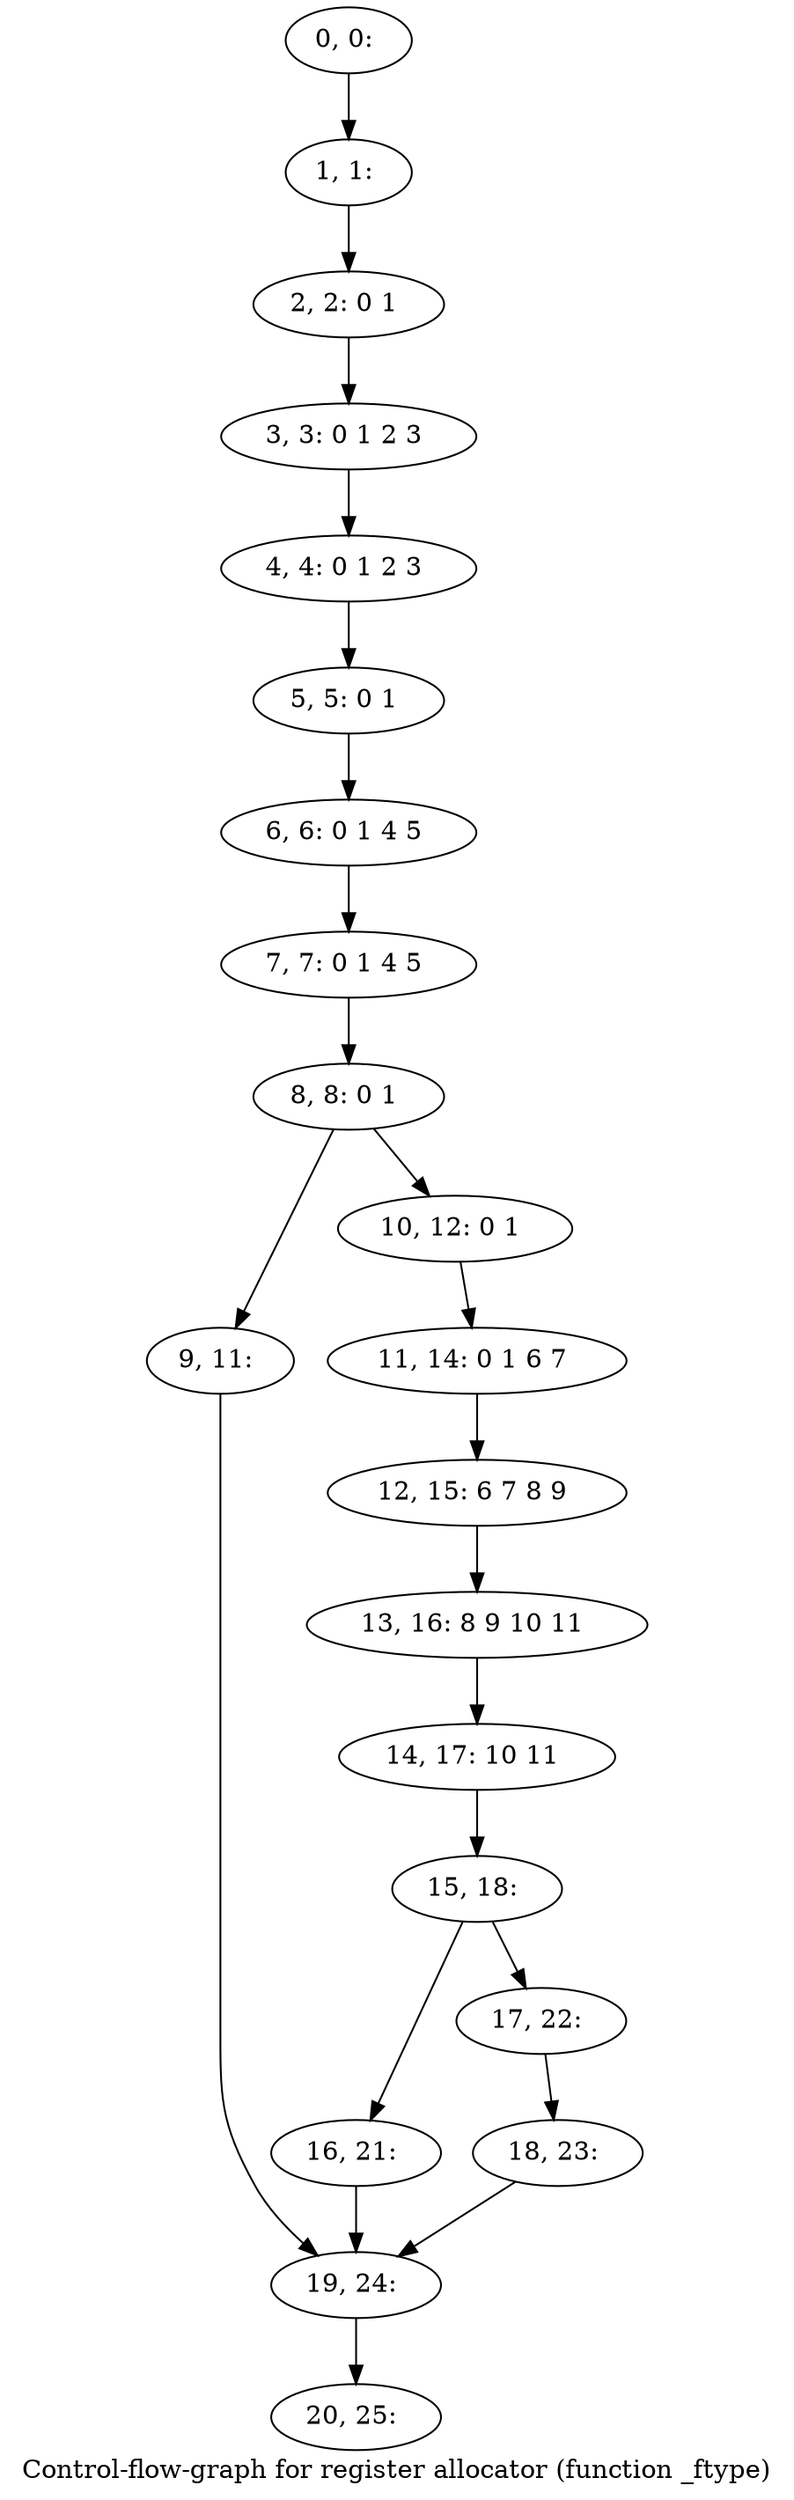 digraph G {
graph [label="Control-flow-graph for register allocator (function _ftype)"]
0[label="0, 0: "];
1[label="1, 1: "];
2[label="2, 2: 0 1 "];
3[label="3, 3: 0 1 2 3 "];
4[label="4, 4: 0 1 2 3 "];
5[label="5, 5: 0 1 "];
6[label="6, 6: 0 1 4 5 "];
7[label="7, 7: 0 1 4 5 "];
8[label="8, 8: 0 1 "];
9[label="9, 11: "];
10[label="10, 12: 0 1 "];
11[label="11, 14: 0 1 6 7 "];
12[label="12, 15: 6 7 8 9 "];
13[label="13, 16: 8 9 10 11 "];
14[label="14, 17: 10 11 "];
15[label="15, 18: "];
16[label="16, 21: "];
17[label="17, 22: "];
18[label="18, 23: "];
19[label="19, 24: "];
20[label="20, 25: "];
0->1 ;
1->2 ;
2->3 ;
3->4 ;
4->5 ;
5->6 ;
6->7 ;
7->8 ;
8->9 ;
8->10 ;
9->19 ;
10->11 ;
11->12 ;
12->13 ;
13->14 ;
14->15 ;
15->16 ;
15->17 ;
16->19 ;
17->18 ;
18->19 ;
19->20 ;
}
